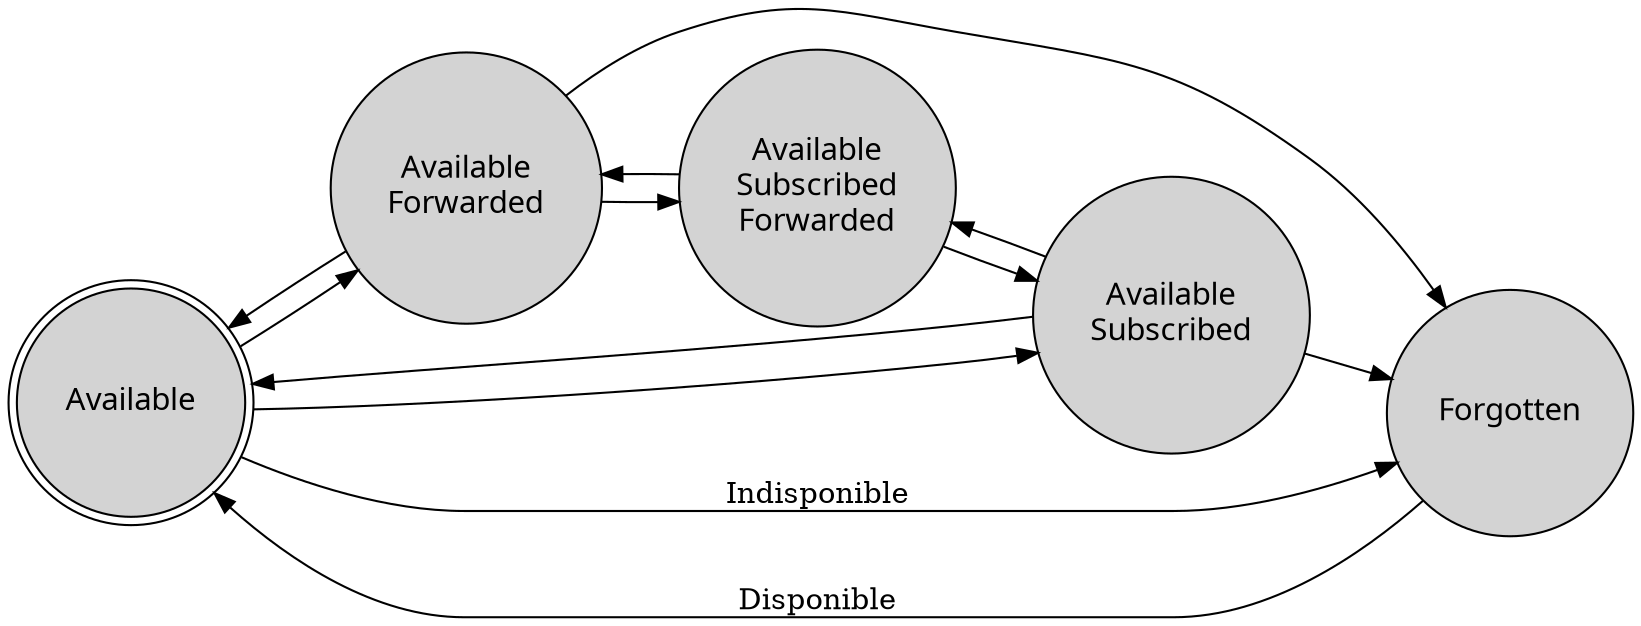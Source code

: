 digraph s {
	rankdir = "LR";
	node [style="solid,filled" fontsize="15" fontname="Sans" ];
	node [shape = doublecircle ]; "Available";
	node [shape = circle];
	"Available" -> "Available\nForwarded";
	"Available" -> "Available\nSubscribed";
	"Available\nForwarded" -> "Available";
	"Available\nSubscribed" -> "Available";
	"Available\nForwarded" -> "Forgotten";
	"Available\nSubscribed" -> "Forgotten";
	"Available" -> "Forgotten" [label = "Indisponible"];
	"Forgotten" -> "Available" [label = "Disponible"];	
	"Available\nForwarded" -> "Available\nSubscribed\nForwarded";
	"Available\nSubscribed" -> "Available\nSubscribed\nForwarded";
	"Available\nSubscribed\nForwarded" -> "Available\nSubscribed";
	"Available\nSubscribed\nForwarded" -> "Available\nForwarded";	
}
